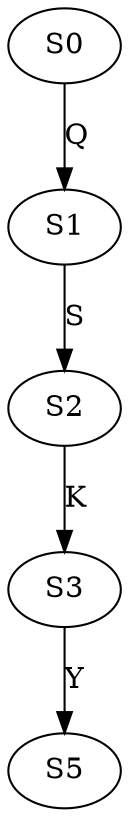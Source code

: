 strict digraph  {
	S0 -> S1 [ label = Q ];
	S1 -> S2 [ label = S ];
	S2 -> S3 [ label = K ];
	S3 -> S5 [ label = Y ];
}
